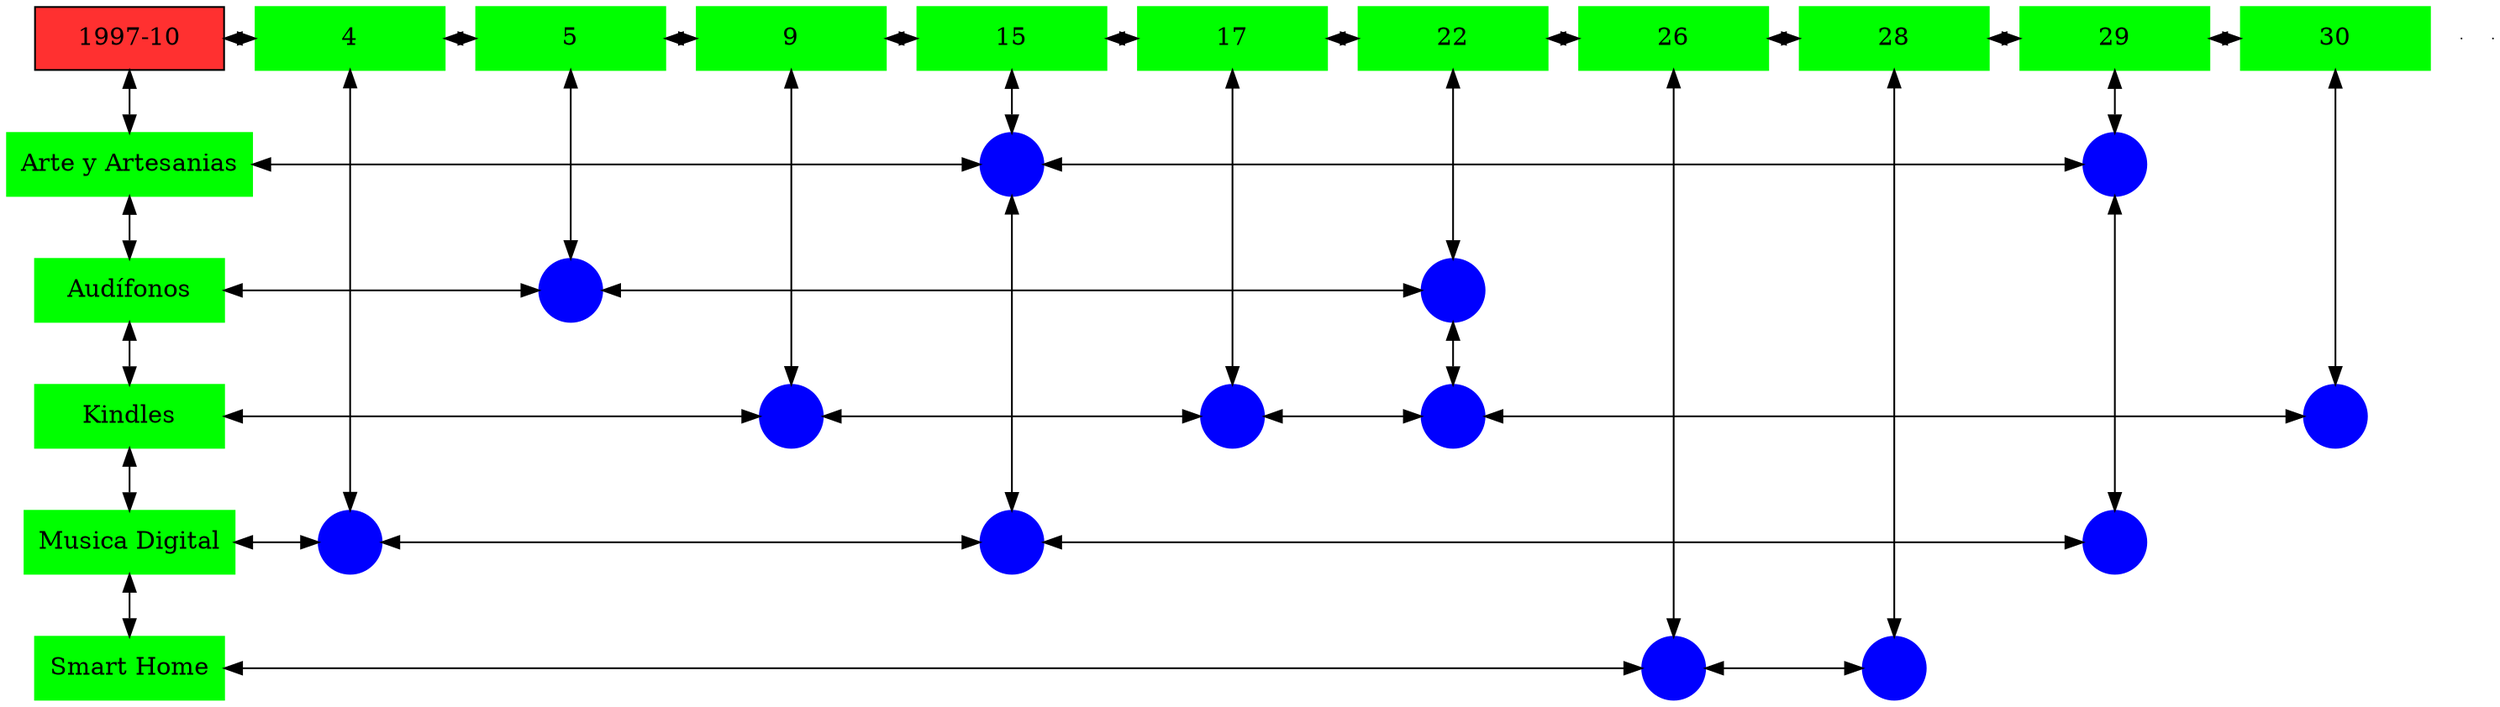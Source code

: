 digraph G{
node[shape="box"];
nodeMt[ label = "1997-10", width = 1.5, style = filled, fillcolor = firebrick1, group = 1 ];
e0[ shape = point, width = 0 ];
e1[ shape = point, width = 0 ];
node0xc0020d54a0[label="4",color=green,style =filled,width = 1.5 group=4];
nodeMt->node0xc0020d54a0[dir="both"];
{rank=same;nodeMt;node0xc0020d54a0;}
node0xc002051f40[label="5",color=green,style =filled,width = 1.5 group=5];
node0xc0020d54a0->node0xc002051f40[dir="both"];
{rank=same;node0xc0020d54a0;node0xc002051f40;}
node0xc0022729b0[label="9",color=green,style =filled,width = 1.5 group=9];
node0xc002051f40->node0xc0022729b0[dir="both"];
{rank=same;node0xc002051f40;node0xc0022729b0;}
node0xc002217cc0[label="15",color=green,style =filled,width = 1.5 group=15];
node0xc0022729b0->node0xc002217cc0[dir="both"];
{rank=same;node0xc0022729b0;node0xc002217cc0;}
node0xc0022e50e0[label="17",color=green,style =filled,width = 1.5 group=17];
node0xc002217cc0->node0xc0022e50e0[dir="both"];
{rank=same;node0xc002217cc0;node0xc0022e50e0;}
node0xc002062960[label="22",color=green,style =filled,width = 1.5 group=22];
node0xc0022e50e0->node0xc002062960[dir="both"];
{rank=same;node0xc0022e50e0;node0xc002062960;}
node0xc001f674a0[label="26",color=green,style =filled,width = 1.5 group=26];
node0xc002062960->node0xc001f674a0[dir="both"];
{rank=same;node0xc002062960;node0xc001f674a0;}
node0xc0022aacd0[label="28",color=green,style =filled,width = 1.5 group=28];
node0xc001f674a0->node0xc0022aacd0[dir="both"];
{rank=same;node0xc001f674a0;node0xc0022aacd0;}
node0xc001e6f770[label="29",color=green,style =filled,width = 1.5 group=29];
node0xc0022aacd0->node0xc001e6f770[dir="both"];
{rank=same;node0xc0022aacd0;node0xc001e6f770;}
node0xc0021fd9a0[label="30",color=green,style =filled,width = 1.5 group=30];
node0xc001e6f770->node0xc0021fd9a0[dir="both"];
{rank=same;node0xc001e6f770;node0xc0021fd9a0;}
node0xc001fdebe0[label="Arte y Artesanias",color=green,style =filled width = 1.5 group=1];
node0xc0022b0d80[label="",color=blue,style =filled, width = 0.5 group=15 shape=circle];
node0xc001fdebe0->node0xc0022b0d80[dir="both"];
{rank=same;node0xc001fdebe0;node0xc0022b0d80;}
node0xc001fdca80[label="",color=blue,style =filled, width = 0.5 group=29 shape=circle];
node0xc0022b0d80->node0xc001fdca80[dir="both"];
{rank=same;node0xc001fdca80;node0xc0022b0d80;}
node0xc002051ef0[label="Audífonos",color=green,style =filled width = 1.5 group=1];
node0xc00204d880[label="",color=blue,style =filled, width = 0.5 group=5 shape=circle];
node0xc002051ef0->node0xc00204d880[dir="both"];
{rank=same;node0xc002051ef0;node0xc00204d880;}
node0xc002298c80[label="",color=blue,style =filled, width = 0.5 group=22 shape=circle];
node0xc00204d880->node0xc002298c80[dir="both"];
{rank=same;node0xc002298c80;node0xc00204d880;}
node0xc002062910[label="Kindles",color=green,style =filled width = 1.5 group=1];
node0xc002270a00[label="",color=blue,style =filled, width = 0.5 group=9 shape=circle];
node0xc002062910->node0xc002270a00[dir="both"];
{rank=same;node0xc002062910;node0xc002270a00;}
node0xc0022dda00[label="",color=blue,style =filled, width = 0.5 group=17 shape=circle];
node0xc002270a00->node0xc0022dda00[dir="both"];
{rank=same;node0xc0022dda00;node0xc002270a00;}
node0xc00204df00[label="",color=blue,style =filled, width = 0.5 group=22 shape=circle];
node0xc0022dda00->node0xc00204df00[dir="both"];
{rank=same;node0xc00204df00;node0xc0022dda00;}
node0xc002203200[label="",color=blue,style =filled, width = 0.5 group=30 shape=circle];
node0xc00204df00->node0xc002203200[dir="both"];
{rank=same;node0xc002203200;node0xc00204df00;}
node0xc001e6f720[label="Musica Digital",color=green,style =filled width = 1.5 group=1];
node0xc0020d8f00[label="",color=blue,style =filled, width = 0.5 group=4 shape=circle];
node0xc001e6f720->node0xc0020d8f00[dir="both"];
{rank=same;node0xc001e6f720;node0xc0020d8f00;}
node0xc002219000[label="",color=blue,style =filled, width = 0.5 group=15 shape=circle];
node0xc0020d8f00->node0xc002219000[dir="both"];
{rank=same;node0xc002219000;node0xc0020d8f00;}
node0xc001e74480[label="",color=blue,style =filled, width = 0.5 group=29 shape=circle];
node0xc002219000->node0xc001e74480[dir="both"];
{rank=same;node0xc001e74480;node0xc002219000;}
node0xc001f67450[label="Smart Home",color=green,style =filled width = 1.5 group=1];
node0xc001f70380[label="",color=blue,style =filled, width = 0.5 group=26 shape=circle];
node0xc001f67450->node0xc001f70380[dir="both"];
{rank=same;node0xc001f67450;node0xc001f70380;}
node0xc0022b0000[label="",color=blue,style =filled, width = 0.5 group=28 shape=circle];
node0xc001f70380->node0xc0022b0000[dir="both"];
{rank=same;node0xc0022b0000;node0xc001f70380;}
node0xc0020d54a0->node0xc0020d8f00[dir="both"];
node0xc002051f40->node0xc00204d880[dir="both"];
node0xc0022729b0->node0xc002270a00[dir="both"];
node0xc002217cc0->node0xc0022b0d80[dir="both"];
node0xc0022b0d80->node0xc002219000[dir="both"];
node0xc0022e50e0->node0xc0022dda00[dir="both"];
node0xc002062960->node0xc002298c80[dir="both"];
node0xc002298c80->node0xc00204df00[dir="both"];
node0xc001f674a0->node0xc001f70380[dir="both"];
node0xc0022aacd0->node0xc0022b0000[dir="both"];
node0xc001e6f770->node0xc001fdca80[dir="both"];
node0xc001fdca80->node0xc001e74480[dir="both"];
node0xc0021fd9a0->node0xc002203200[dir="both"];
nodeMt->node0xc001fdebe0[dir="both"];
node0xc001fdebe0->node0xc002051ef0[dir="both"];
node0xc002051ef0->node0xc002062910[dir="both"];
node0xc002062910->node0xc001e6f720[dir="both"];
node0xc001e6f720->node0xc001f67450[dir="both"];
}
